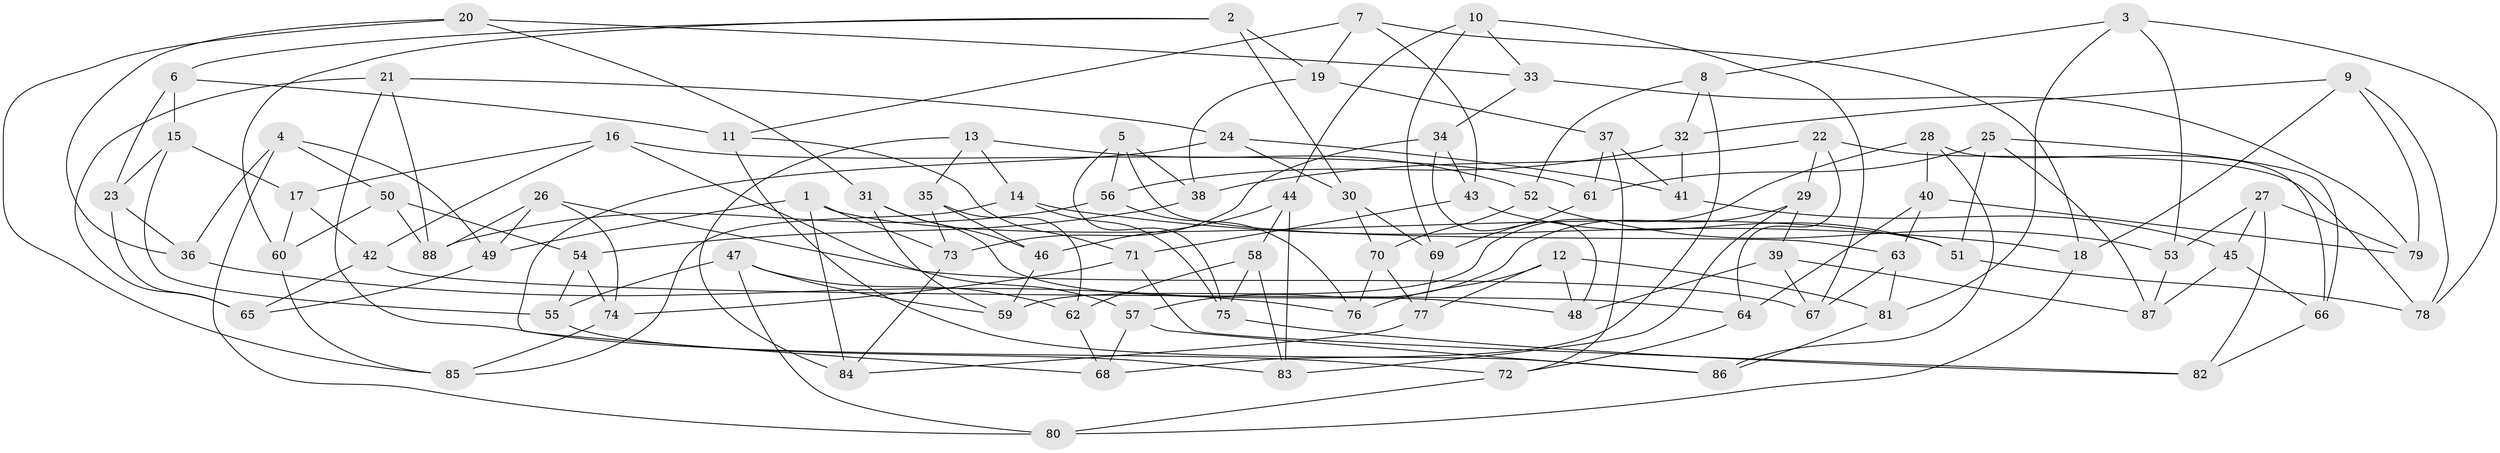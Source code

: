 // Generated by graph-tools (version 1.1) at 2025/03/03/09/25 03:03:08]
// undirected, 88 vertices, 176 edges
graph export_dot {
graph [start="1"]
  node [color=gray90,style=filled];
  1;
  2;
  3;
  4;
  5;
  6;
  7;
  8;
  9;
  10;
  11;
  12;
  13;
  14;
  15;
  16;
  17;
  18;
  19;
  20;
  21;
  22;
  23;
  24;
  25;
  26;
  27;
  28;
  29;
  30;
  31;
  32;
  33;
  34;
  35;
  36;
  37;
  38;
  39;
  40;
  41;
  42;
  43;
  44;
  45;
  46;
  47;
  48;
  49;
  50;
  51;
  52;
  53;
  54;
  55;
  56;
  57;
  58;
  59;
  60;
  61;
  62;
  63;
  64;
  65;
  66;
  67;
  68;
  69;
  70;
  71;
  72;
  73;
  74;
  75;
  76;
  77;
  78;
  79;
  80;
  81;
  82;
  83;
  84;
  85;
  86;
  87;
  88;
  1 -- 73;
  1 -- 84;
  1 -- 51;
  1 -- 49;
  2 -- 19;
  2 -- 60;
  2 -- 30;
  2 -- 6;
  3 -- 53;
  3 -- 78;
  3 -- 81;
  3 -- 8;
  4 -- 36;
  4 -- 80;
  4 -- 50;
  4 -- 49;
  5 -- 56;
  5 -- 38;
  5 -- 75;
  5 -- 63;
  6 -- 11;
  6 -- 23;
  6 -- 15;
  7 -- 11;
  7 -- 43;
  7 -- 19;
  7 -- 18;
  8 -- 32;
  8 -- 68;
  8 -- 52;
  9 -- 79;
  9 -- 32;
  9 -- 78;
  9 -- 18;
  10 -- 33;
  10 -- 67;
  10 -- 44;
  10 -- 69;
  11 -- 71;
  11 -- 86;
  12 -- 81;
  12 -- 77;
  12 -- 48;
  12 -- 76;
  13 -- 84;
  13 -- 35;
  13 -- 52;
  13 -- 14;
  14 -- 18;
  14 -- 75;
  14 -- 85;
  15 -- 55;
  15 -- 23;
  15 -- 17;
  16 -- 42;
  16 -- 17;
  16 -- 61;
  16 -- 57;
  17 -- 60;
  17 -- 42;
  18 -- 80;
  19 -- 38;
  19 -- 37;
  20 -- 31;
  20 -- 85;
  20 -- 36;
  20 -- 33;
  21 -- 88;
  21 -- 72;
  21 -- 24;
  21 -- 65;
  22 -- 78;
  22 -- 29;
  22 -- 38;
  22 -- 64;
  23 -- 65;
  23 -- 36;
  24 -- 68;
  24 -- 41;
  24 -- 30;
  25 -- 61;
  25 -- 66;
  25 -- 87;
  25 -- 51;
  26 -- 88;
  26 -- 67;
  26 -- 49;
  26 -- 74;
  27 -- 45;
  27 -- 79;
  27 -- 53;
  27 -- 82;
  28 -- 66;
  28 -- 86;
  28 -- 59;
  28 -- 40;
  29 -- 39;
  29 -- 57;
  29 -- 83;
  30 -- 69;
  30 -- 70;
  31 -- 46;
  31 -- 48;
  31 -- 59;
  32 -- 41;
  32 -- 56;
  33 -- 79;
  33 -- 34;
  34 -- 48;
  34 -- 73;
  34 -- 43;
  35 -- 46;
  35 -- 73;
  35 -- 62;
  36 -- 76;
  37 -- 61;
  37 -- 41;
  37 -- 72;
  38 -- 54;
  39 -- 67;
  39 -- 87;
  39 -- 48;
  40 -- 79;
  40 -- 63;
  40 -- 64;
  41 -- 45;
  42 -- 65;
  42 -- 64;
  43 -- 71;
  43 -- 51;
  44 -- 58;
  44 -- 46;
  44 -- 83;
  45 -- 87;
  45 -- 66;
  46 -- 59;
  47 -- 62;
  47 -- 80;
  47 -- 55;
  47 -- 59;
  49 -- 65;
  50 -- 88;
  50 -- 54;
  50 -- 60;
  51 -- 78;
  52 -- 70;
  52 -- 53;
  53 -- 87;
  54 -- 74;
  54 -- 55;
  55 -- 83;
  56 -- 76;
  56 -- 88;
  57 -- 68;
  57 -- 86;
  58 -- 62;
  58 -- 83;
  58 -- 75;
  60 -- 85;
  61 -- 69;
  62 -- 68;
  63 -- 67;
  63 -- 81;
  64 -- 72;
  66 -- 82;
  69 -- 77;
  70 -- 76;
  70 -- 77;
  71 -- 74;
  71 -- 82;
  72 -- 80;
  73 -- 84;
  74 -- 85;
  75 -- 82;
  77 -- 84;
  81 -- 86;
}
